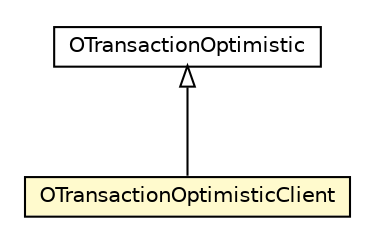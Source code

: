 #!/usr/local/bin/dot
#
# Class diagram 
# Generated by UMLGraph version R5_6-24-gf6e263 (http://www.umlgraph.org/)
#

digraph G {
	edge [fontname="Helvetica",fontsize=10,labelfontname="Helvetica",labelfontsize=10];
	node [fontname="Helvetica",fontsize=10,shape=plaintext];
	nodesep=0.25;
	ranksep=0.5;
	// com.orientechnologies.orient.core.db.document.OTransactionOptimisticClient
	c7247345 [label=<<table title="com.orientechnologies.orient.core.db.document.OTransactionOptimisticClient" border="0" cellborder="1" cellspacing="0" cellpadding="2" port="p" bgcolor="lemonChiffon" href="./OTransactionOptimisticClient.html">
		<tr><td><table border="0" cellspacing="0" cellpadding="1">
<tr><td align="center" balign="center"> OTransactionOptimisticClient </td></tr>
		</table></td></tr>
		</table>>, URL="./OTransactionOptimisticClient.html", fontname="Helvetica", fontcolor="black", fontsize=10.0];
	// com.orientechnologies.orient.core.tx.OTransactionOptimistic
	c7248770 [label=<<table title="com.orientechnologies.orient.core.tx.OTransactionOptimistic" border="0" cellborder="1" cellspacing="0" cellpadding="2" port="p" href="../../tx/OTransactionOptimistic.html">
		<tr><td><table border="0" cellspacing="0" cellpadding="1">
<tr><td align="center" balign="center"> OTransactionOptimistic </td></tr>
		</table></td></tr>
		</table>>, URL="../../tx/OTransactionOptimistic.html", fontname="Helvetica", fontcolor="black", fontsize=10.0];
	//com.orientechnologies.orient.core.db.document.OTransactionOptimisticClient extends com.orientechnologies.orient.core.tx.OTransactionOptimistic
	c7248770:p -> c7247345:p [dir=back,arrowtail=empty];
}

